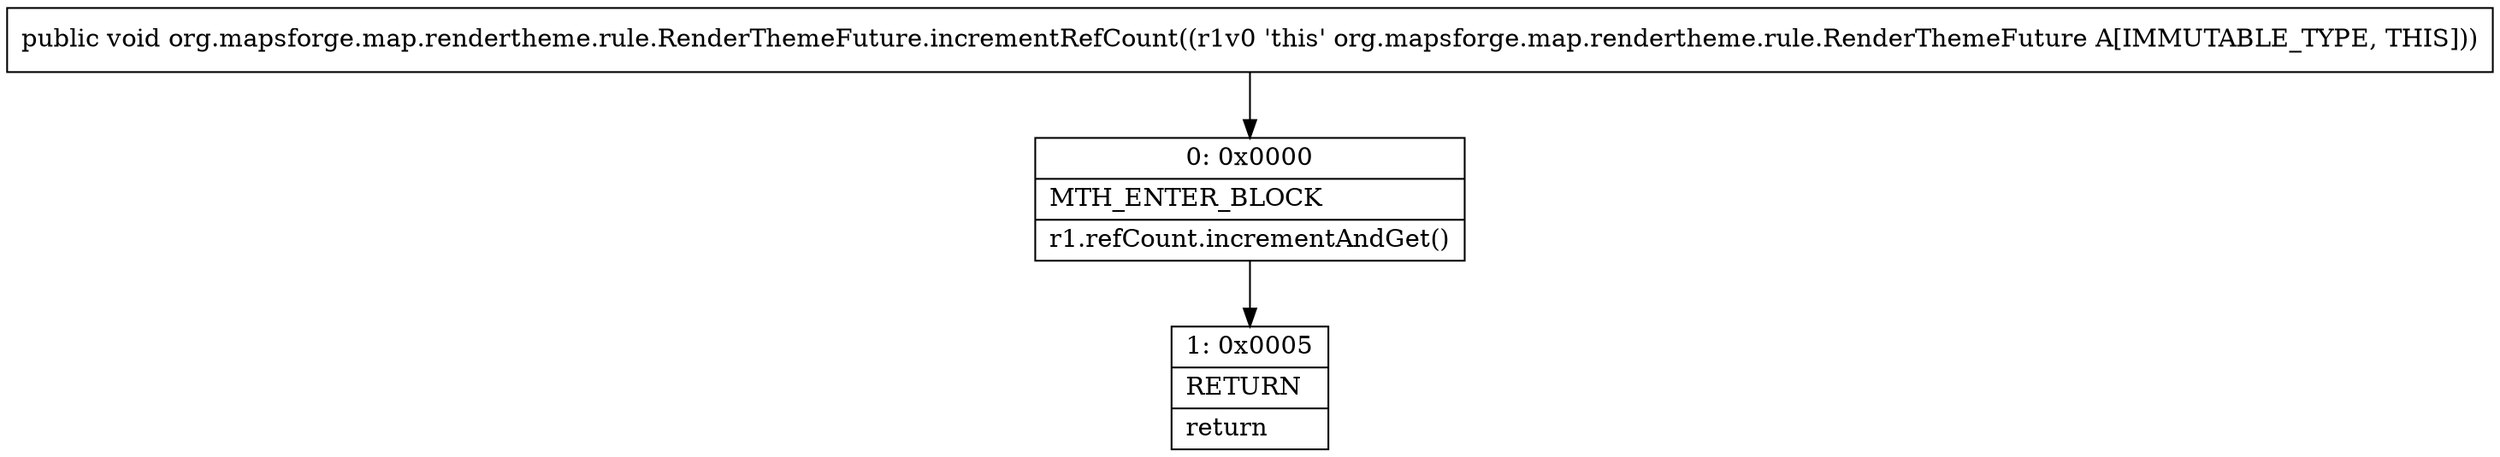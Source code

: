 digraph "CFG fororg.mapsforge.map.rendertheme.rule.RenderThemeFuture.incrementRefCount()V" {
Node_0 [shape=record,label="{0\:\ 0x0000|MTH_ENTER_BLOCK\l|r1.refCount.incrementAndGet()\l}"];
Node_1 [shape=record,label="{1\:\ 0x0005|RETURN\l|return\l}"];
MethodNode[shape=record,label="{public void org.mapsforge.map.rendertheme.rule.RenderThemeFuture.incrementRefCount((r1v0 'this' org.mapsforge.map.rendertheme.rule.RenderThemeFuture A[IMMUTABLE_TYPE, THIS])) }"];
MethodNode -> Node_0;
Node_0 -> Node_1;
}

